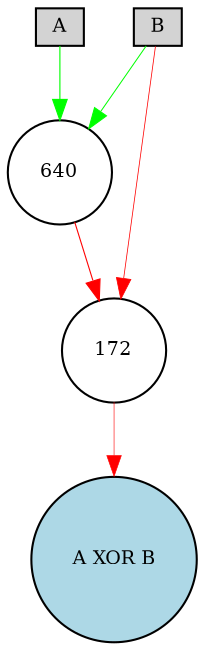digraph {
	node [fontsize=9 height=0.2 shape=circle width=0.2]
	A [fillcolor=lightgray shape=box style=filled]
	B [fillcolor=lightgray shape=box style=filled]
	"A XOR B" [fillcolor=lightblue style=filled]
	172 [fillcolor=white style=filled]
	640 [fillcolor=white style=filled]
	B -> 172 [color=red penwidth=0.3698735837455329 style=solid]
	172 -> "A XOR B" [color=red penwidth=0.28896512694773757 style=solid]
	B -> 640 [color=green penwidth=0.48188751677743513 style=solid]
	640 -> 172 [color=red penwidth=0.5276678935088521 style=solid]
	A -> 640 [color=green penwidth=0.5386558990582525 style=solid]
}
